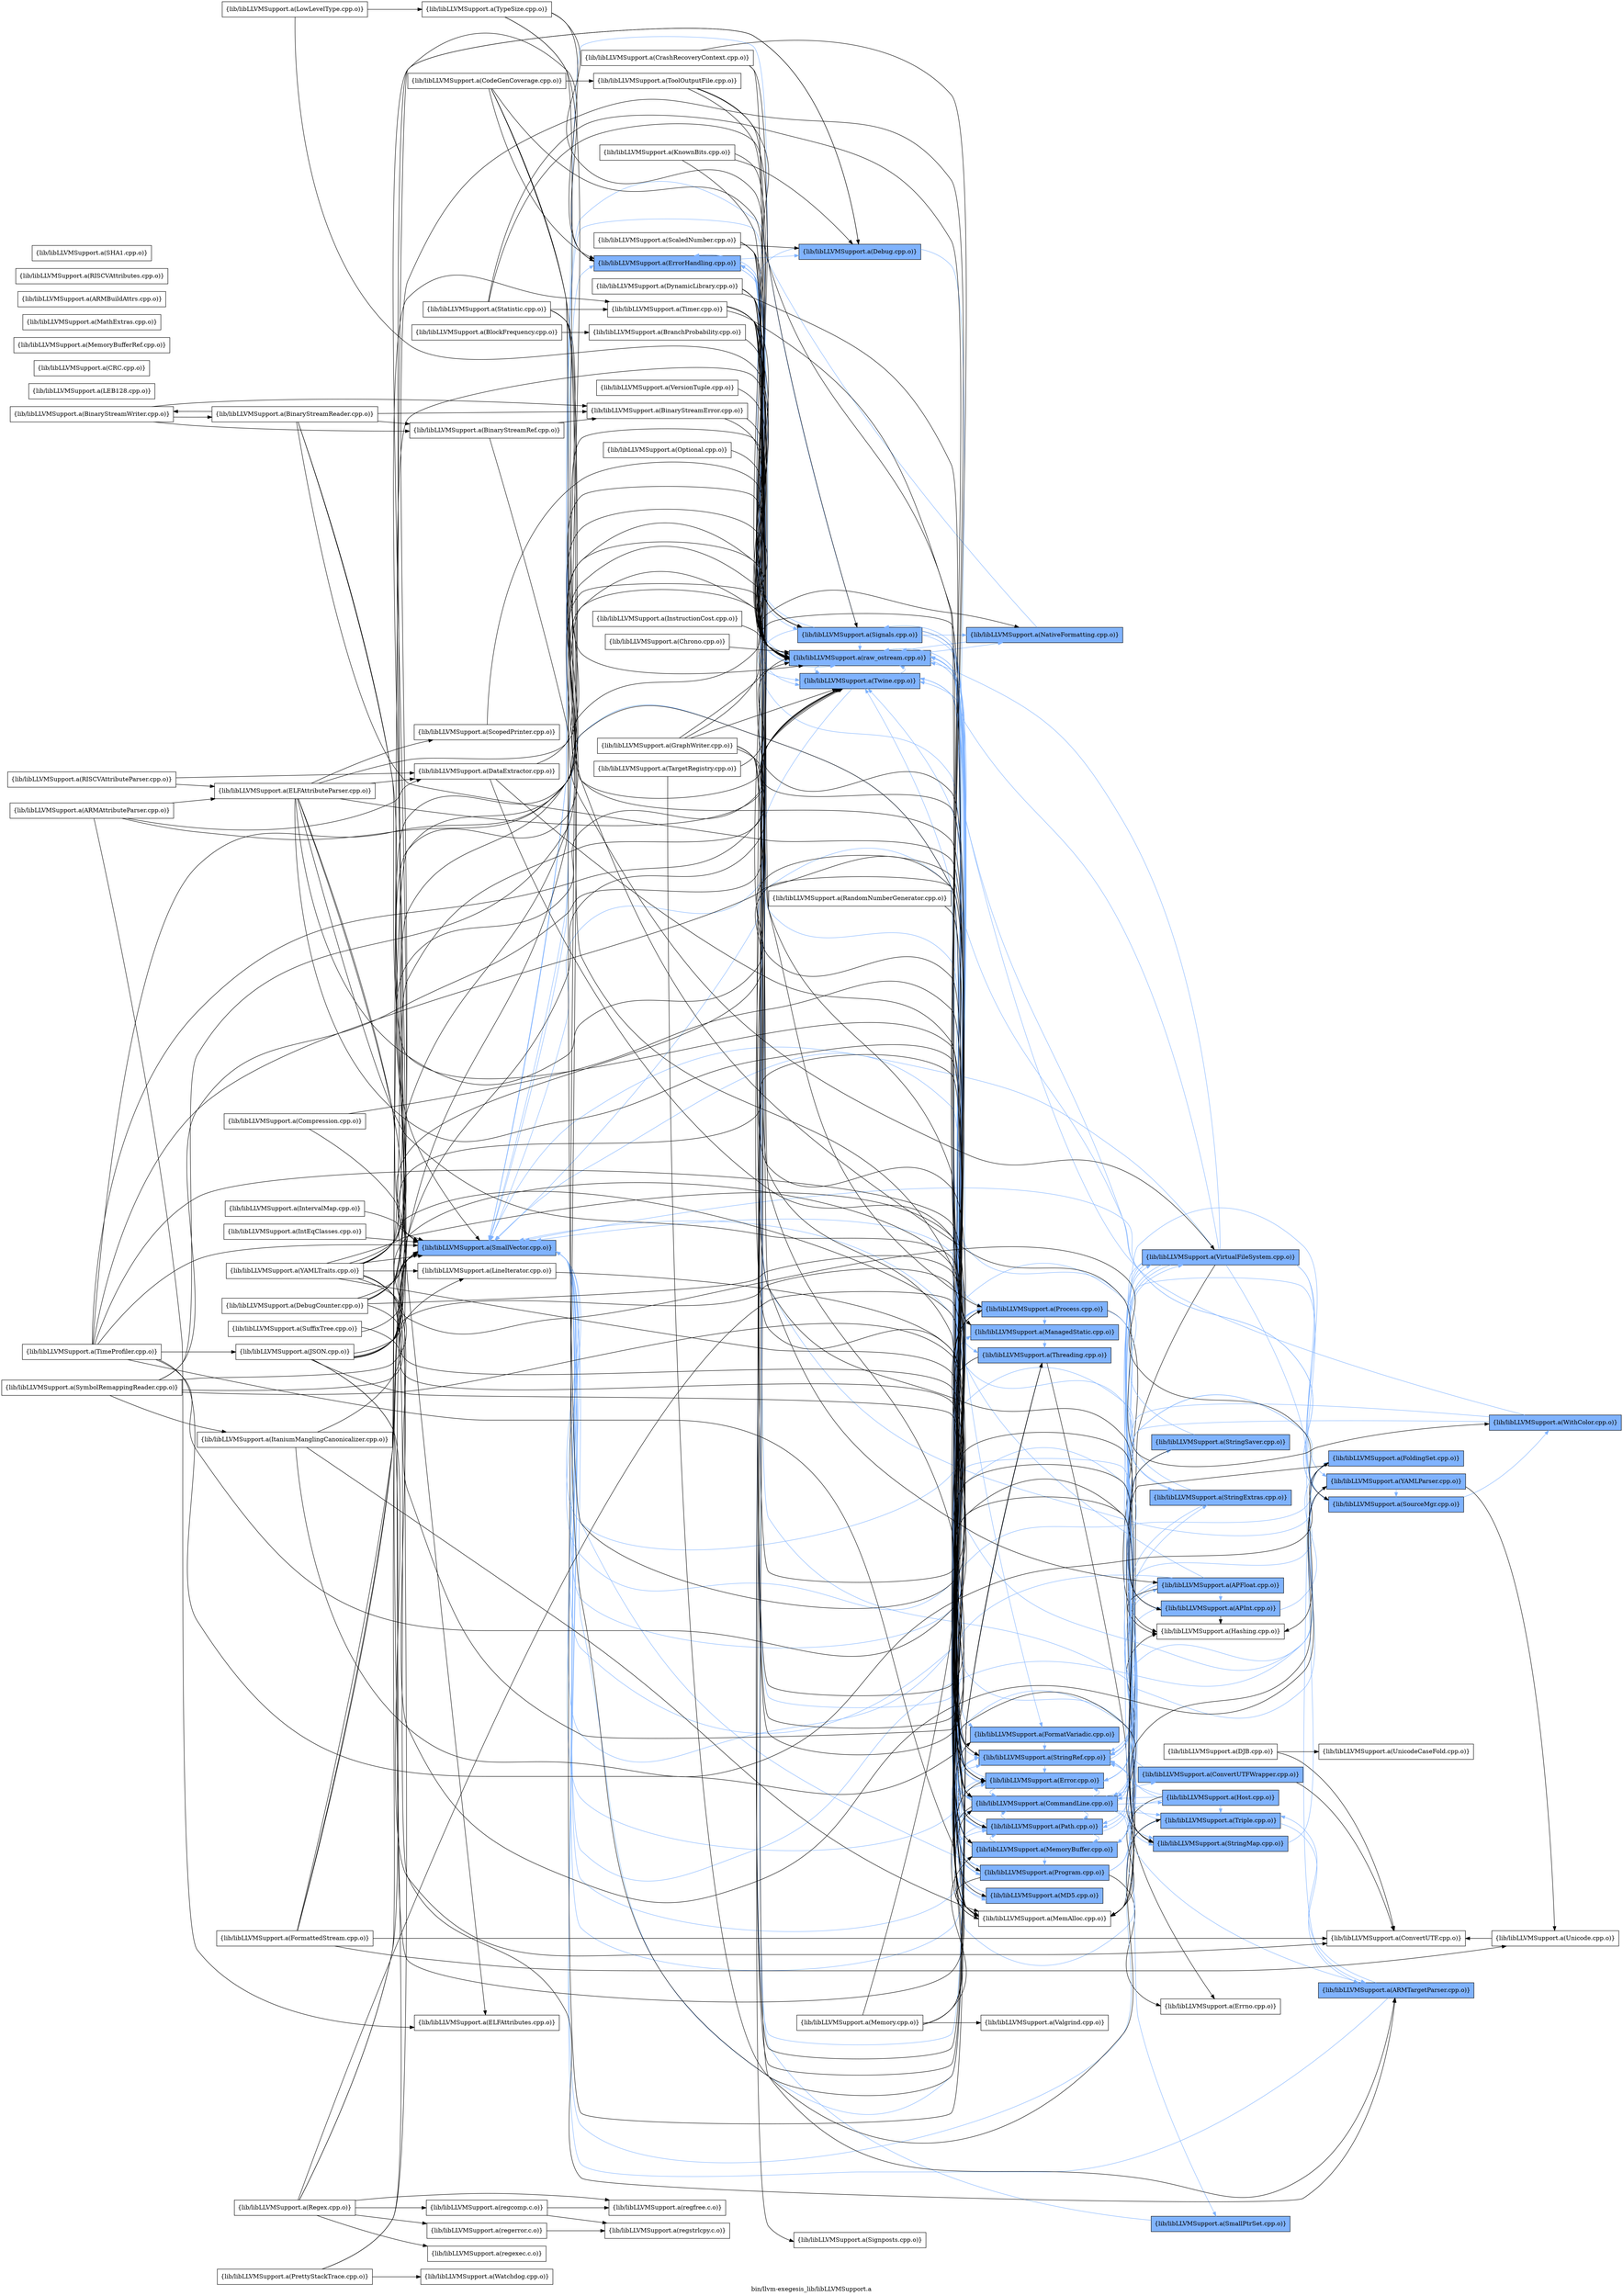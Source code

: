 digraph "bin/llvm-exegesis_lib/libLLVMSupport.a" {
	label="bin/llvm-exegesis_lib/libLLVMSupport.a";
	rankdir=LR;
	{ rank=same; Node0x55b4449cb778;  }
	{ rank=same; Node0x55b4449ea8f8;  }
	{ rank=same; Node0x55b4449ece78; Node0x55b4449ddb08; Node0x55b4449e50d8; Node0x55b4449e3ff8;  }
	{ rank=same; Node0x55b4449ed648; Node0x55b4449cc448; Node0x55b4449eb578; Node0x55b4449e53a8; Node0x55b4449e3648; Node0x55b4449e1e88; Node0x55b4449e21f8; Node0x55b4449e1ca8; Node0x55b4449cd078; Node0x55b4449eda08; Node0x55b4449e9cc8; Node0x55b4449ecf18; Node0x55b4449e4778;  }
	{ rank=same; Node0x55b4449e5768; Node0x55b4449ebe88; Node0x55b4449e29c8; Node0x55b4449ed328; Node0x55b4449e3c88; Node0x55b4449dfb88; Node0x55b4449ee1d8; Node0x55b4449cbef8; Node0x55b4449cc948; Node0x55b4449ec018; Node0x55b4449e9c28; Node0x55b4449e3aa8;  }
	{ rank=same; Node0x55b4449cd7f8; Node0x55b4449ec798; Node0x55b4449e6618; Node0x55b4449ec6a8; Node0x55b4449eb708;  }
	{ rank=same; Node0x55b4449cb778;  }
	{ rank=same; Node0x55b4449ea8f8;  }
	{ rank=same; Node0x55b4449ece78; Node0x55b4449ddb08; Node0x55b4449e50d8; Node0x55b4449e3ff8;  }
	{ rank=same; Node0x55b4449ed648; Node0x55b4449cc448; Node0x55b4449eb578; Node0x55b4449e53a8; Node0x55b4449e3648; Node0x55b4449e1e88; Node0x55b4449e21f8; Node0x55b4449e1ca8; Node0x55b4449cd078; Node0x55b4449eda08; Node0x55b4449e9cc8; Node0x55b4449ecf18; Node0x55b4449e4778;  }
	{ rank=same; Node0x55b4449e5768; Node0x55b4449ebe88; Node0x55b4449e29c8; Node0x55b4449ed328; Node0x55b4449e3c88; Node0x55b4449dfb88; Node0x55b4449ee1d8; Node0x55b4449cbef8; Node0x55b4449cc948; Node0x55b4449ec018; Node0x55b4449e9c28; Node0x55b4449e3aa8;  }
	{ rank=same; Node0x55b4449cd7f8; Node0x55b4449ec798; Node0x55b4449e6618; Node0x55b4449ec6a8; Node0x55b4449eb708;  }

	Node0x55b4449cb778 [shape=record,shape=box,group=1,style=filled,fillcolor="0.600000 0.5 1",label="{lib/libLLVMSupport.a(SmallVector.cpp.o)}"];
	Node0x55b4449cb778 -> Node0x55b4449ea8f8[color="0.600000 0.5 1"];
	Node0x55b4449e9cc8 [shape=record,shape=box,group=1,style=filled,fillcolor="0.600000 0.5 1",label="{lib/libLLVMSupport.a(CommandLine.cpp.o)}"];
	Node0x55b4449e9cc8 -> Node0x55b4449cbef8[color="0.600000 0.5 1"];
	Node0x55b4449e9cc8 -> Node0x55b4449cb778[color="0.600000 0.5 1"];
	Node0x55b4449e9cc8 -> Node0x55b4449cc948[color="0.600000 0.5 1"];
	Node0x55b4449e9cc8 -> Node0x55b4449ed328[color="0.600000 0.5 1"];
	Node0x55b4449e9cc8 -> Node0x55b4449eda08[color="0.600000 0.5 1"];
	Node0x55b4449e9cc8 -> Node0x55b4449ec018[color="0.600000 0.5 1"];
	Node0x55b4449e9cc8 -> Node0x55b4449e9c28[color="0.600000 0.5 1"];
	Node0x55b4449e9cc8 -> Node0x55b4449eb578[color="0.600000 0.5 1"];
	Node0x55b4449e9cc8 -> Node0x55b4449ea8f8[color="0.600000 0.5 1"];
	Node0x55b4449e9cc8 -> Node0x55b4449ed648[color="0.600000 0.5 1"];
	Node0x55b4449e9cc8 -> Node0x55b4449ecf18;
	Node0x55b4449e9cc8 -> Node0x55b4449ddb08[color="0.600000 0.5 1"];
	Node0x55b4449e9cc8 -> Node0x55b4449e5768[color="0.600000 0.5 1"];
	Node0x55b4449e9cc8 -> Node0x55b4449e50d8[color="0.600000 0.5 1"];
	Node0x55b4449e9cc8 -> Node0x55b4449e3aa8[color="0.600000 0.5 1"];
	Node0x55b4449e9cc8 -> Node0x55b4449e1e88[color="0.600000 0.5 1"];
	Node0x55b4449e9cc8 -> Node0x55b4449e21f8[color="0.600000 0.5 1"];
	Node0x55b4449eb578 [shape=record,shape=box,group=1,style=filled,fillcolor="0.600000 0.5 1",label="{lib/libLLVMSupport.a(Error.cpp.o)}"];
	Node0x55b4449eb578 -> Node0x55b4449cb778[color="0.600000 0.5 1"];
	Node0x55b4449eb578 -> Node0x55b4449e9cc8[color="0.600000 0.5 1"];
	Node0x55b4449eb578 -> Node0x55b4449ea8f8[color="0.600000 0.5 1"];
	Node0x55b4449eb578 -> Node0x55b4449ed648[color="0.600000 0.5 1"];
	Node0x55b4449eb578 -> Node0x55b4449ddb08[color="0.600000 0.5 1"];
	Node0x55b4449eb578 -> Node0x55b4449e50d8[color="0.600000 0.5 1"];
	Node0x55b4449ecf18 [shape=record,shape=box,group=0,label="{lib/libLLVMSupport.a(MemAlloc.cpp.o)}"];
	Node0x55b4449ddb08 [shape=record,shape=box,group=1,style=filled,fillcolor="0.600000 0.5 1",label="{lib/libLLVMSupport.a(Twine.cpp.o)}"];
	Node0x55b4449ddb08 -> Node0x55b4449cb778[color="0.600000 0.5 1"];
	Node0x55b4449ddb08 -> Node0x55b4449e50d8[color="0.600000 0.5 1"];
	Node0x55b4449e50d8 [shape=record,shape=box,group=1,style=filled,fillcolor="0.600000 0.5 1",label="{lib/libLLVMSupport.a(raw_ostream.cpp.o)}"];
	Node0x55b4449e50d8 -> Node0x55b4449cc448[color="0.600000 0.5 1"];
	Node0x55b4449e50d8 -> Node0x55b4449cb778[color="0.600000 0.5 1"];
	Node0x55b4449e50d8 -> Node0x55b4449eb578[color="0.600000 0.5 1"];
	Node0x55b4449e50d8 -> Node0x55b4449ea8f8[color="0.600000 0.5 1"];
	Node0x55b4449e50d8 -> Node0x55b4449ddb08[color="0.600000 0.5 1"];
	Node0x55b4449e50d8 -> Node0x55b4449e53a8[color="0.600000 0.5 1"];
	Node0x55b4449e50d8 -> Node0x55b4449e3648[color="0.600000 0.5 1"];
	Node0x55b4449e50d8 -> Node0x55b4449e1e88[color="0.600000 0.5 1"];
	Node0x55b4449e50d8 -> Node0x55b4449e21f8[color="0.600000 0.5 1"];
	Node0x55b4449e50d8 -> Node0x55b4449e1ca8[color="0.600000 0.5 1"];
	Node0x55b4449e3878 [shape=record,shape=box,group=0,label="{lib/libLLVMSupport.a(TargetRegistry.cpp.o)}"];
	Node0x55b4449e3878 -> Node0x55b4449ec018;
	Node0x55b4449e3878 -> Node0x55b4449e50d8;
	Node0x55b4449cc448 [shape=record,shape=box,group=1,style=filled,fillcolor="0.600000 0.5 1",label="{lib/libLLVMSupport.a(MD5.cpp.o)}"];
	Node0x55b4449cc448 -> Node0x55b4449cb778[color="0.600000 0.5 1"];
	Node0x55b4449cc448 -> Node0x55b4449e50d8[color="0.600000 0.5 1"];
	Node0x55b4449cd7f8 [shape=record,shape=box,group=1,style=filled,fillcolor="0.600000 0.5 1",label="{lib/libLLVMSupport.a(SourceMgr.cpp.o)}"];
	Node0x55b4449cd7f8 -> Node0x55b4449cb778[color="0.600000 0.5 1"];
	Node0x55b4449cd7f8 -> Node0x55b4449cd078[color="0.600000 0.5 1"];
	Node0x55b4449cd7f8 -> Node0x55b4449eda08[color="0.600000 0.5 1"];
	Node0x55b4449cd7f8 -> Node0x55b4449e9cc8[color="0.600000 0.5 1"];
	Node0x55b4449cd7f8 -> Node0x55b4449ddb08[color="0.600000 0.5 1"];
	Node0x55b4449cd7f8 -> Node0x55b4449e6348[color="0.600000 0.5 1"];
	Node0x55b4449cd7f8 -> Node0x55b4449e50d8[color="0.600000 0.5 1"];
	Node0x55b4449cd7f8 -> Node0x55b4449e1e88[color="0.600000 0.5 1"];
	Node0x55b4449cc948 [shape=record,shape=box,group=1,style=filled,fillcolor="0.600000 0.5 1",label="{lib/libLLVMSupport.a(StringMap.cpp.o)}"];
	Node0x55b4449cc948 -> Node0x55b4449ea8f8[color="0.600000 0.5 1"];
	Node0x55b4449cc948 -> Node0x55b4449ec6a8[color="0.600000 0.5 1"];
	Node0x55b4449eda08 [shape=record,shape=box,group=1,style=filled,fillcolor="0.600000 0.5 1",label="{lib/libLLVMSupport.a(StringRef.cpp.o)}"];
	Node0x55b4449eda08 -> Node0x55b4449dfb88[color="0.600000 0.5 1"];
	Node0x55b4449eda08 -> Node0x55b4449cb778[color="0.600000 0.5 1"];
	Node0x55b4449eda08 -> Node0x55b4449ee1d8[color="0.600000 0.5 1"];
	Node0x55b4449eda08 -> Node0x55b4449e9cc8[color="0.600000 0.5 1"];
	Node0x55b4449eda08 -> Node0x55b4449eb578[color="0.600000 0.5 1"];
	Node0x55b4449eda08 -> Node0x55b4449ebe88;
	Node0x55b4449ea8f8 [shape=record,shape=box,group=1,style=filled,fillcolor="0.600000 0.5 1",label="{lib/libLLVMSupport.a(ErrorHandling.cpp.o)}"];
	Node0x55b4449ea8f8 -> Node0x55b4449ece78[color="0.600000 0.5 1"];
	Node0x55b4449ea8f8 -> Node0x55b4449ddb08[color="0.600000 0.5 1"];
	Node0x55b4449ea8f8 -> Node0x55b4449e50d8[color="0.600000 0.5 1"];
	Node0x55b4449ea8f8 -> Node0x55b4449e3ff8[color="0.600000 0.5 1"];
	Node0x55b4449e1e88 [shape=record,shape=box,group=1,style=filled,fillcolor="0.600000 0.5 1",label="{lib/libLLVMSupport.a(Path.cpp.o)}"];
	Node0x55b4449e1e88 -> Node0x55b4449cc448[color="0.600000 0.5 1"];
	Node0x55b4449e1e88 -> Node0x55b4449cb778[color="0.600000 0.5 1"];
	Node0x55b4449e1e88 -> Node0x55b4449cd078[color="0.600000 0.5 1"];
	Node0x55b4449e1e88 -> Node0x55b4449eda08[color="0.600000 0.5 1"];
	Node0x55b4449e1e88 -> Node0x55b4449e9cc8[color="0.600000 0.5 1"];
	Node0x55b4449e1e88 -> Node0x55b4449eb578[color="0.600000 0.5 1"];
	Node0x55b4449e1e88 -> Node0x55b4449ddb08[color="0.600000 0.5 1"];
	Node0x55b4449e1e88 -> Node0x55b4449e5768[color="0.600000 0.5 1"];
	Node0x55b4449e1e88 -> Node0x55b4449e21f8[color="0.600000 0.5 1"];
	Node0x55b4449e1e88 -> Node0x55b4449e3ff8[color="0.600000 0.5 1"];
	Node0x55b4449e3ff8 [shape=record,shape=box,group=1,style=filled,fillcolor="0.600000 0.5 1",label="{lib/libLLVMSupport.a(Signals.cpp.o)}"];
	Node0x55b4449e3ff8 -> Node0x55b4449cb778[color="0.600000 0.5 1"];
	Node0x55b4449e3ff8 -> Node0x55b4449cd078[color="0.600000 0.5 1"];
	Node0x55b4449e3ff8 -> Node0x55b4449eda08[color="0.600000 0.5 1"];
	Node0x55b4449e3ff8 -> Node0x55b4449e9cc8[color="0.600000 0.5 1"];
	Node0x55b4449e3ff8 -> Node0x55b4449ea8f8[color="0.600000 0.5 1"];
	Node0x55b4449e3ff8 -> Node0x55b4449ed648[color="0.600000 0.5 1"];
	Node0x55b4449e3ff8 -> Node0x55b4449ecf18;
	Node0x55b4449e3ff8 -> Node0x55b4449ddb08[color="0.600000 0.5 1"];
	Node0x55b4449e3ff8 -> Node0x55b4449e50d8[color="0.600000 0.5 1"];
	Node0x55b4449e3ff8 -> Node0x55b4449e53a8[color="0.600000 0.5 1"];
	Node0x55b4449e3ff8 -> Node0x55b4449e3648[color="0.600000 0.5 1"];
	Node0x55b4449e3ff8 -> Node0x55b4449e1e88[color="0.600000 0.5 1"];
	Node0x55b4449e3ff8 -> Node0x55b4449e1ca8[color="0.600000 0.5 1"];
	Node0x55b4449e3ff8 -> Node0x55b4449e4778[color="0.600000 0.5 1"];
	Node0x55b4449ebe88 [shape=record,shape=box,group=0,label="{lib/libLLVMSupport.a(Hashing.cpp.o)}"];
	Node0x55b4449edfa8 [shape=record,shape=box,group=0,label="{lib/libLLVMSupport.a(LEB128.cpp.o)}"];
	Node0x55b4449cbef8 [shape=record,shape=box,group=1,style=filled,fillcolor="0.600000 0.5 1",label="{lib/libLLVMSupport.a(SmallPtrSet.cpp.o)}"];
	Node0x55b4449cbef8 -> Node0x55b4449ea8f8[color="0.600000 0.5 1"];
	Node0x55b4449ec018 [shape=record,shape=box,group=1,style=filled,fillcolor="0.600000 0.5 1",label="{lib/libLLVMSupport.a(Triple.cpp.o)}"];
	Node0x55b4449ec018 -> Node0x55b4449cb778[color="0.600000 0.5 1"];
	Node0x55b4449ec018 -> Node0x55b4449eda08[color="0.600000 0.5 1"];
	Node0x55b4449ec018 -> Node0x55b4449ec798[color="0.600000 0.5 1"];
	Node0x55b4449ec018 -> Node0x55b4449ddb08[color="0.600000 0.5 1"];
	Node0x55b4449dfb88 [shape=record,shape=box,group=1,style=filled,fillcolor="0.600000 0.5 1",label="{lib/libLLVMSupport.a(APInt.cpp.o)}"];
	Node0x55b4449dfb88 -> Node0x55b4449cb778[color="0.600000 0.5 1"];
	Node0x55b4449dfb88 -> Node0x55b4449ec6a8[color="0.600000 0.5 1"];
	Node0x55b4449dfb88 -> Node0x55b4449ebe88;
	Node0x55b4449dfb88 -> Node0x55b4449e50d8[color="0.600000 0.5 1"];
	Node0x55b4449ec6a8 [shape=record,shape=box,group=1,style=filled,fillcolor="0.600000 0.5 1",label="{lib/libLLVMSupport.a(FoldingSet.cpp.o)}"];
	Node0x55b4449ec6a8 -> Node0x55b4449cb778[color="0.600000 0.5 1"];
	Node0x55b4449ec6a8 -> Node0x55b4449ea8f8[color="0.600000 0.5 1"];
	Node0x55b4449ec6a8 -> Node0x55b4449ebe88;
	Node0x55b4449ec6a8 -> Node0x55b4449ecf18;
	Node0x55b4449ed328 [shape=record,shape=box,group=1,style=filled,fillcolor="0.600000 0.5 1",label="{lib/libLLVMSupport.a(StringSaver.cpp.o)}"];
	Node0x55b4449ed328 -> Node0x55b4449cb778[color="0.600000 0.5 1"];
	Node0x55b4449ed328 -> Node0x55b4449eda08[color="0.600000 0.5 1"];
	Node0x55b4449ed328 -> Node0x55b4449ecf18;
	Node0x55b4449e9c28 [shape=record,shape=box,group=1,style=filled,fillcolor="0.600000 0.5 1",label="{lib/libLLVMSupport.a(ConvertUTFWrapper.cpp.o)}"];
	Node0x55b4449e9c28 -> Node0x55b4449cb778[color="0.600000 0.5 1"];
	Node0x55b4449e9c28 -> Node0x55b4449eb708;
	Node0x55b4449ed648 [shape=record,shape=box,group=1,style=filled,fillcolor="0.600000 0.5 1",label="{lib/libLLVMSupport.a(ManagedStatic.cpp.o)}"];
	Node0x55b4449ed648 -> Node0x55b4449e4778[color="0.600000 0.5 1"];
	Node0x55b4449e5768 [shape=record,shape=box,group=1,style=filled,fillcolor="0.600000 0.5 1",label="{lib/libLLVMSupport.a(VirtualFileSystem.cpp.o)}"];
	Node0x55b4449e5768 -> Node0x55b4449cb778[color="0.600000 0.5 1"];
	Node0x55b4449e5768 -> Node0x55b4449cd7f8[color="0.600000 0.5 1"];
	Node0x55b4449e5768 -> Node0x55b4449cd078[color="0.600000 0.5 1"];
	Node0x55b4449e5768 -> Node0x55b4449cc948[color="0.600000 0.5 1"];
	Node0x55b4449e5768 -> Node0x55b4449eda08[color="0.600000 0.5 1"];
	Node0x55b4449e5768 -> Node0x55b4449ec798[color="0.600000 0.5 1"];
	Node0x55b4449e5768 -> Node0x55b4449e9cc8[color="0.600000 0.5 1"];
	Node0x55b4449e5768 -> Node0x55b4449eb578[color="0.600000 0.5 1"];
	Node0x55b4449e5768 -> Node0x55b4449ecf18;
	Node0x55b4449e5768 -> Node0x55b4449ddb08[color="0.600000 0.5 1"];
	Node0x55b4449e5768 -> Node0x55b4449e6618[color="0.600000 0.5 1"];
	Node0x55b4449e5768 -> Node0x55b4449e50d8[color="0.600000 0.5 1"];
	Node0x55b4449e5768 -> Node0x55b4449e1e88[color="0.600000 0.5 1"];
	Node0x55b4449e3aa8 [shape=record,shape=box,group=1,style=filled,fillcolor="0.600000 0.5 1",label="{lib/libLLVMSupport.a(Host.cpp.o)}"];
	Node0x55b4449e3aa8 -> Node0x55b4449cc948[color="0.600000 0.5 1"];
	Node0x55b4449e3aa8 -> Node0x55b4449eda08[color="0.600000 0.5 1"];
	Node0x55b4449e3aa8 -> Node0x55b4449ec018[color="0.600000 0.5 1"];
	Node0x55b4449e3aa8 -> Node0x55b4449e9cc8[color="0.600000 0.5 1"];
	Node0x55b4449e3aa8 -> Node0x55b4449ecf18;
	Node0x55b4449e3aa8 -> Node0x55b4449e50d8[color="0.600000 0.5 1"];
	Node0x55b4449e21f8 [shape=record,shape=box,group=1,style=filled,fillcolor="0.600000 0.5 1",label="{lib/libLLVMSupport.a(Process.cpp.o)}"];
	Node0x55b4449e21f8 -> Node0x55b4449cb778[color="0.600000 0.5 1"];
	Node0x55b4449e21f8 -> Node0x55b4449eb578[color="0.600000 0.5 1"];
	Node0x55b4449e21f8 -> Node0x55b4449ebe88;
	Node0x55b4449e21f8 -> Node0x55b4449ed648[color="0.600000 0.5 1"];
	Node0x55b4449e21f8 -> Node0x55b4449e1e88[color="0.600000 0.5 1"];
	Node0x55b4449e21f8 -> Node0x55b4449e29c8[color="0.600000 0.5 1"];
	Node0x55b4449eb708 [shape=record,shape=box,group=0,label="{lib/libLLVMSupport.a(ConvertUTF.cpp.o)}"];
	Node0x55b4449ece78 [shape=record,shape=box,group=1,style=filled,fillcolor="0.600000 0.5 1",label="{lib/libLLVMSupport.a(Debug.cpp.o)}"];
	Node0x55b4449ece78 -> Node0x55b4449ed648[color="0.600000 0.5 1"];
	Node0x55b4449ece78 -> Node0x55b4449e50d8[color="0.600000 0.5 1"];
	Node0x55b4449e4778 [shape=record,shape=box,group=1,style=filled,fillcolor="0.600000 0.5 1",label="{lib/libLLVMSupport.a(Threading.cpp.o)}"];
	Node0x55b4449e4778 -> Node0x55b4449cb778[color="0.600000 0.5 1"];
	Node0x55b4449e4778 -> Node0x55b4449eda08[color="0.600000 0.5 1"];
	Node0x55b4449e4778 -> Node0x55b4449ea8f8[color="0.600000 0.5 1"];
	Node0x55b4449e4778 -> Node0x55b4449ecf18;
	Node0x55b4449e4778 -> Node0x55b4449ddb08[color="0.600000 0.5 1"];
	Node0x55b4449e4778 -> Node0x55b4449e3c88;
	Node0x55b4449cd078 [shape=record,shape=box,group=1,style=filled,fillcolor="0.600000 0.5 1",label="{lib/libLLVMSupport.a(MemoryBuffer.cpp.o)}"];
	Node0x55b4449cd078 -> Node0x55b4449cb778[color="0.600000 0.5 1"];
	Node0x55b4449cd078 -> Node0x55b4449e9cc8[color="0.600000 0.5 1"];
	Node0x55b4449cd078 -> Node0x55b4449eb578[color="0.600000 0.5 1"];
	Node0x55b4449cd078 -> Node0x55b4449ddb08[color="0.600000 0.5 1"];
	Node0x55b4449cd078 -> Node0x55b4449e1e88[color="0.600000 0.5 1"];
	Node0x55b4449cd078 -> Node0x55b4449e21f8[color="0.600000 0.5 1"];
	Node0x55b4449cd078 -> Node0x55b4449e1ca8[color="0.600000 0.5 1"];
	Node0x55b4449e6348 [shape=record,shape=box,group=1,style=filled,fillcolor="0.600000 0.5 1",label="{lib/libLLVMSupport.a(WithColor.cpp.o)}"];
	Node0x55b4449e6348 -> Node0x55b4449e9cc8[color="0.600000 0.5 1"];
	Node0x55b4449e6348 -> Node0x55b4449eb578[color="0.600000 0.5 1"];
	Node0x55b4449e6348 -> Node0x55b4449e50d8[color="0.600000 0.5 1"];
	Node0x55b4449e1ca8 [shape=record,shape=box,group=1,style=filled,fillcolor="0.600000 0.5 1",label="{lib/libLLVMSupport.a(Program.cpp.o)}"];
	Node0x55b4449e1ca8 -> Node0x55b4449cb778[color="0.600000 0.5 1"];
	Node0x55b4449e1ca8 -> Node0x55b4449ed328[color="0.600000 0.5 1"];
	Node0x55b4449e1ca8 -> Node0x55b4449eda08[color="0.600000 0.5 1"];
	Node0x55b4449e1ca8 -> Node0x55b4449ecf18;
	Node0x55b4449e1ca8 -> Node0x55b4449e50d8[color="0.600000 0.5 1"];
	Node0x55b4449e1ca8 -> Node0x55b4449e1e88[color="0.600000 0.5 1"];
	Node0x55b4449e1ca8 -> Node0x55b4449e29c8[color="0.600000 0.5 1"];
	Node0x55b4449e1ca8 -> Node0x55b4449e3c88;
	Node0x55b4449ee1d8 [shape=record,shape=box,group=1,style=filled,fillcolor="0.600000 0.5 1",label="{lib/libLLVMSupport.a(APFloat.cpp.o)}"];
	Node0x55b4449ee1d8 -> Node0x55b4449dfb88[color="0.600000 0.5 1"];
	Node0x55b4449ee1d8 -> Node0x55b4449cb778[color="0.600000 0.5 1"];
	Node0x55b4449ee1d8 -> Node0x55b4449cd078[color="0.600000 0.5 1"];
	Node0x55b4449ee1d8 -> Node0x55b4449eda08[color="0.600000 0.5 1"];
	Node0x55b4449ee1d8 -> Node0x55b4449e9cc8[color="0.600000 0.5 1"];
	Node0x55b4449ee1d8 -> Node0x55b4449eb578[color="0.600000 0.5 1"];
	Node0x55b4449ee1d8 -> Node0x55b4449ebe88;
	Node0x55b4449ee1d8 -> Node0x55b4449e50d8[color="0.600000 0.5 1"];
	Node0x55b4449ec798 [shape=record,shape=box,group=1,style=filled,fillcolor="0.600000 0.5 1",label="{lib/libLLVMSupport.a(ARMTargetParser.cpp.o)}"];
	Node0x55b4449ec798 -> Node0x55b4449cb778[color="0.600000 0.5 1"];
	Node0x55b4449ec798 -> Node0x55b4449eda08[color="0.600000 0.5 1"];
	Node0x55b4449ec798 -> Node0x55b4449ec018[color="0.600000 0.5 1"];
	Node0x55b4449e6618 [shape=record,shape=box,group=1,style=filled,fillcolor="0.600000 0.5 1",label="{lib/libLLVMSupport.a(YAMLParser.cpp.o)}"];
	Node0x55b4449e6618 -> Node0x55b4449cb778[color="0.600000 0.5 1"];
	Node0x55b4449e6618 -> Node0x55b4449cd7f8[color="0.600000 0.5 1"];
	Node0x55b4449e6618 -> Node0x55b4449cd078[color="0.600000 0.5 1"];
	Node0x55b4449e6618 -> Node0x55b4449eda08[color="0.600000 0.5 1"];
	Node0x55b4449e6618 -> Node0x55b4449ea8f8[color="0.600000 0.5 1"];
	Node0x55b4449e6618 -> Node0x55b4449ecf18;
	Node0x55b4449e6618 -> Node0x55b4449e4458;
	Node0x55b4449e6618 -> Node0x55b4449e50d8[color="0.600000 0.5 1"];
	Node0x55b4449e4458 [shape=record,shape=box,group=0,label="{lib/libLLVMSupport.a(Unicode.cpp.o)}"];
	Node0x55b4449e4458 -> Node0x55b4449eb708;
	Node0x55b4449e53a8 [shape=record,shape=box,group=1,style=filled,fillcolor="0.600000 0.5 1",label="{lib/libLLVMSupport.a(NativeFormatting.cpp.o)}"];
	Node0x55b4449e53a8 -> Node0x55b4449cb778[color="0.600000 0.5 1"];
	Node0x55b4449e53a8 -> Node0x55b4449e50d8[color="0.600000 0.5 1"];
	Node0x55b4449e3648 [shape=record,shape=box,group=1,style=filled,fillcolor="0.600000 0.5 1",label="{lib/libLLVMSupport.a(FormatVariadic.cpp.o)}"];
	Node0x55b4449e3648 -> Node0x55b4449cb778[color="0.600000 0.5 1"];
	Node0x55b4449e3648 -> Node0x55b4449eda08[color="0.600000 0.5 1"];
	Node0x55b4449e29c8 [shape=record,shape=box,group=1,style=filled,fillcolor="0.600000 0.5 1",label="{lib/libLLVMSupport.a(StringExtras.cpp.o)}"];
	Node0x55b4449e29c8 -> Node0x55b4449cb778[color="0.600000 0.5 1"];
	Node0x55b4449e29c8 -> Node0x55b4449eda08[color="0.600000 0.5 1"];
	Node0x55b4449e29c8 -> Node0x55b4449e50d8[color="0.600000 0.5 1"];
	Node0x55b4449e2798 [shape=record,shape=box,group=0,label="{lib/libLLVMSupport.a(CrashRecoveryContext.cpp.o)}"];
	Node0x55b4449e2798 -> Node0x55b4449ed648;
	Node0x55b4449e2798 -> Node0x55b4449e21f8;
	Node0x55b4449e2798 -> Node0x55b4449e3ff8;
	Node0x55b4449e3c88 [shape=record,shape=box,group=0,label="{lib/libLLVMSupport.a(Errno.cpp.o)}"];
	Node0x55b4449ee818 [shape=record,shape=box,group=0,label="{lib/libLLVMSupport.a(TypeSize.cpp.o)}"];
	Node0x55b4449ee818 -> Node0x55b4449e9cc8;
	Node0x55b4449ee818 -> Node0x55b4449ea8f8;
	Node0x55b4449ee818 -> Node0x55b4449e6348;
	Node0x55b4449ee818 -> Node0x55b4449e50d8;
	Node0x55b4449da7c8 [shape=record,shape=box,group=0,label="{lib/libLLVMSupport.a(KnownBits.cpp.o)}"];
	Node0x55b4449da7c8 -> Node0x55b4449dfb88;
	Node0x55b4449da7c8 -> Node0x55b4449ece78;
	Node0x55b4449da7c8 -> Node0x55b4449e50d8;
	Node0x55b4449dcb68 [shape=record,shape=box,group=0,label="{lib/libLLVMSupport.a(BranchProbability.cpp.o)}"];
	Node0x55b4449dcb68 -> Node0x55b4449e50d8;
	Node0x55b4449c9d38 [shape=record,shape=box,group=0,label="{lib/libLLVMSupport.a(LowLevelType.cpp.o)}"];
	Node0x55b4449c9d38 -> Node0x55b4449e50d8;
	Node0x55b4449c9d38 -> Node0x55b4449ee818;
	Node0x55b4449cb868 [shape=record,shape=box,group=0,label="{lib/libLLVMSupport.a(CodeGenCoverage.cpp.o)}"];
	Node0x55b4449cb868 -> Node0x55b4449ea8f8;
	Node0x55b4449cb868 -> Node0x55b4449ddb08;
	Node0x55b4449cb868 -> Node0x55b4449e50d8;
	Node0x55b4449cb868 -> Node0x55b4449e21f8;
	Node0x55b4449cb868 -> Node0x55b4449e4778;
	Node0x55b4449cb868 -> Node0x55b4449f09d8;
	Node0x55b4449f09d8 [shape=record,shape=box,group=0,label="{lib/libLLVMSupport.a(ToolOutputFile.cpp.o)}"];
	Node0x55b4449f09d8 -> Node0x55b4449e50d8;
	Node0x55b4449f09d8 -> Node0x55b4449e1e88;
	Node0x55b4449f09d8 -> Node0x55b4449e3ff8;
	Node0x55b4449e15c8 [shape=record,shape=box,group=0,label="{lib/libLLVMSupport.a(GraphWriter.cpp.o)}"];
	Node0x55b4449e15c8 -> Node0x55b4449eda08;
	Node0x55b4449e15c8 -> Node0x55b4449ec798;
	Node0x55b4449e15c8 -> Node0x55b4449e9cc8;
	Node0x55b4449e15c8 -> Node0x55b4449ddb08;
	Node0x55b4449e15c8 -> Node0x55b4449e50d8;
	Node0x55b4449e15c8 -> Node0x55b4449e1e88;
	Node0x55b4449e15c8 -> Node0x55b4449e1ca8;
	Node0x55b4449e1398 [shape=record,shape=box,group=0,label="{lib/libLLVMSupport.a(DynamicLibrary.cpp.o)}"];
	Node0x55b4449e1398 -> Node0x55b4449cc948;
	Node0x55b4449e1398 -> Node0x55b4449ed648;
	Node0x55b4449e1398 -> Node0x55b4449ecf18;
	Node0x55b4449e1398 -> Node0x55b4449e3ff8;
	Node0x55b4449e1398 -> Node0x55b4449e4778;
	Node0x55b4449dd388 [shape=record,shape=box,group=0,label="{lib/libLLVMSupport.a(Compression.cpp.o)}"];
	Node0x55b4449dd388 -> Node0x55b4449cb778;
	Node0x55b4449dd388 -> Node0x55b4449eb578;
	Node0x55b4449efbc8 [shape=record,shape=box,group=0,label="{lib/libLLVMSupport.a(CRC.cpp.o)}"];
	Node0x55b4449cfeb8 [shape=record,shape=box,group=0,label="{lib/libLLVMSupport.a(YAMLTraits.cpp.o)}"];
	Node0x55b4449cfeb8 -> Node0x55b4449cc448;
	Node0x55b4449cfeb8 -> Node0x55b4449cb778;
	Node0x55b4449cfeb8 -> Node0x55b4449cd7f8;
	Node0x55b4449cfeb8 -> Node0x55b4449cd078;
	Node0x55b4449cfeb8 -> Node0x55b4449cc948;
	Node0x55b4449cfeb8 -> Node0x55b4449eda08;
	Node0x55b4449cfeb8 -> Node0x55b4449ec798;
	Node0x55b4449cfeb8 -> Node0x55b4449ea8f8;
	Node0x55b4449cfeb8 -> Node0x55b4449ecf18;
	Node0x55b4449cfeb8 -> Node0x55b4449ddb08;
	Node0x55b4449cfeb8 -> Node0x55b4449e6618;
	Node0x55b4449cfeb8 -> Node0x55b4449e50d8;
	Node0x55b4449cfeb8 -> Node0x55b4449cfc88;
	Node0x55b4449cc1c8 [shape=record,shape=box,group=0,label="{lib/libLLVMSupport.a(MemoryBufferRef.cpp.o)}"];
	Node0x55b4449cfc88 [shape=record,shape=box,group=0,label="{lib/libLLVMSupport.a(LineIterator.cpp.o)}"];
	Node0x55b4449cfc88 -> Node0x55b4449cd078;
	Node0x55b4449cb638 [shape=record,shape=box,group=0,label="{lib/libLLVMSupport.a(VersionTuple.cpp.o)}"];
	Node0x55b4449cb638 -> Node0x55b4449e50d8;
	Node0x55b4449dce88 [shape=record,shape=box,group=0,label="{lib/libLLVMSupport.a(Timer.cpp.o)}"];
	Node0x55b4449dce88 -> Node0x55b4449cc948;
	Node0x55b4449dce88 -> Node0x55b4449e9cc8;
	Node0x55b4449dce88 -> Node0x55b4449ed648;
	Node0x55b4449dce88 -> Node0x55b4449ecf18;
	Node0x55b4449dce88 -> Node0x55b4449e50d8;
	Node0x55b4449dce88 -> Node0x55b4449e21f8;
	Node0x55b4449dce88 -> Node0x55b4449e3ff8;
	Node0x55b4449dce88 -> Node0x55b4449e4778;
	Node0x55b4449dce88 -> Node0x55b4449ddb58;
	Node0x55b4449ddb58 [shape=record,shape=box,group=0,label="{lib/libLLVMSupport.a(Signposts.cpp.o)}"];
	Node0x55b4449cd488 [shape=record,shape=box,group=0,label="{lib/libLLVMSupport.a(DJB.cpp.o)}"];
	Node0x55b4449cd488 -> Node0x55b4449eb708;
	Node0x55b4449cd488 -> Node0x55b4449cc8a8;
	Node0x55b4449cc8a8 [shape=record,shape=box,group=0,label="{lib/libLLVMSupport.a(UnicodeCaseFold.cpp.o)}"];
	Node0x55b4449cdc08 [shape=record,shape=box,group=0,label="{lib/libLLVMSupport.a(BinaryStreamWriter.cpp.o)}"];
	Node0x55b4449cdc08 -> Node0x55b4449d2438;
	Node0x55b4449cdc08 -> Node0x55b4449d1bc8;
	Node0x55b4449cdc08 -> Node0x55b4449ce298;
	Node0x55b4449d2438 [shape=record,shape=box,group=0,label="{lib/libLLVMSupport.a(BinaryStreamRef.cpp.o)}"];
	Node0x55b4449d2438 -> Node0x55b4449e5768;
	Node0x55b4449d2438 -> Node0x55b4449d1bc8;
	Node0x55b4449d1bc8 [shape=record,shape=box,group=0,label="{lib/libLLVMSupport.a(BinaryStreamError.cpp.o)}"];
	Node0x55b4449d1bc8 -> Node0x55b4449eb578;
	Node0x55b4449d1bc8 -> Node0x55b4449e50d8;
	Node0x55b4449ce298 [shape=record,shape=box,group=0,label="{lib/libLLVMSupport.a(BinaryStreamReader.cpp.o)}"];
	Node0x55b4449ce298 -> Node0x55b4449cb778;
	Node0x55b4449ce298 -> Node0x55b4449e9cc8;
	Node0x55b4449ce298 -> Node0x55b4449eb578;
	Node0x55b4449ce298 -> Node0x55b4449cdc08;
	Node0x55b4449ce298 -> Node0x55b4449d2438;
	Node0x55b4449ce298 -> Node0x55b4449d1bc8;
	Node0x55b4449d5b38 [shape=record,shape=box,group=0,label="{lib/libLLVMSupport.a(DataExtractor.cpp.o)}"];
	Node0x55b4449d5b38 -> Node0x55b4449eda08;
	Node0x55b4449d5b38 -> Node0x55b4449eb578;
	Node0x55b4449d5b38 -> Node0x55b4449e50d8;
	Node0x55b4449ec1a8 [shape=record,shape=box,group=0,label="{lib/libLLVMSupport.a(Optional.cpp.o)}"];
	Node0x55b4449ec1a8 -> Node0x55b4449e50d8;
	Node0x55b4449dc9d8 [shape=record,shape=box,group=0,label="{lib/libLLVMSupport.a(ScopedPrinter.cpp.o)}"];
	Node0x55b4449dc9d8 -> Node0x55b4449e50d8;
	Node0x55b4449e6d48 [shape=record,shape=box,group=0,label="{lib/libLLVMSupport.a(BlockFrequency.cpp.o)}"];
	Node0x55b4449e6d48 -> Node0x55b4449dcb68;
	Node0x55b4449d02c8 [shape=record,shape=box,group=0,label="{lib/libLLVMSupport.a(IntervalMap.cpp.o)}"];
	Node0x55b4449d02c8 -> Node0x55b4449cb778;
	Node0x55b4449dc5c8 [shape=record,shape=box,group=0,label="{lib/libLLVMSupport.a(Memory.cpp.o)}"];
	Node0x55b4449dc5c8 -> Node0x55b4449cd078;
	Node0x55b4449dc5c8 -> Node0x55b4449e9cc8;
	Node0x55b4449dc5c8 -> Node0x55b4449eb578;
	Node0x55b4449dc5c8 -> Node0x55b4449e21f8;
	Node0x55b4449dc5c8 -> Node0x55b4449e32d8;
	Node0x55b4449e32d8 [shape=record,shape=box,group=0,label="{lib/libLLVMSupport.a(Valgrind.cpp.o)}"];
	Node0x55b4449ddbf8 [shape=record,shape=box,group=0,label="{lib/libLLVMSupport.a(ELFAttributeParser.cpp.o)}"];
	Node0x55b4449ddbf8 -> Node0x55b4449cb778;
	Node0x55b4449ddbf8 -> Node0x55b4449eda08;
	Node0x55b4449ddbf8 -> Node0x55b4449e9cc8;
	Node0x55b4449ddbf8 -> Node0x55b4449eb578;
	Node0x55b4449ddbf8 -> Node0x55b4449ddb08;
	Node0x55b4449ddbf8 -> Node0x55b4449e50d8;
	Node0x55b4449ddbf8 -> Node0x55b4449d5b38;
	Node0x55b4449ddbf8 -> Node0x55b4449dc9d8;
	Node0x55b4449ddbf8 -> Node0x55b4449de878;
	Node0x55b4449de878 [shape=record,shape=box,group=0,label="{lib/libLLVMSupport.a(ELFAttributes.cpp.o)}"];
	Node0x55b4449dbbc8 [shape=record,shape=box,group=0,label="{lib/libLLVMSupport.a(IntEqClasses.cpp.o)}"];
	Node0x55b4449dbbc8 -> Node0x55b4449cb778;
	Node0x55b4449d7758 [shape=record,shape=box,group=0,label="{lib/libLLVMSupport.a(MathExtras.cpp.o)}"];
	Node0x55b4449dd3d8 [shape=record,shape=box,group=0,label="{lib/libLLVMSupport.a(FormattedStream.cpp.o)}"];
	Node0x55b4449dd3d8 -> Node0x55b4449cb778;
	Node0x55b4449dd3d8 -> Node0x55b4449eb708;
	Node0x55b4449dd3d8 -> Node0x55b4449ece78;
	Node0x55b4449dd3d8 -> Node0x55b4449e4458;
	Node0x55b4449dd3d8 -> Node0x55b4449e50d8;
	Node0x55b4449e75b8 [shape=record,shape=box,group=0,label="{lib/libLLVMSupport.a(ScaledNumber.cpp.o)}"];
	Node0x55b4449e75b8 -> Node0x55b4449dfb88;
	Node0x55b4449e75b8 -> Node0x55b4449eda08;
	Node0x55b4449e75b8 -> Node0x55b4449ee1d8;
	Node0x55b4449e75b8 -> Node0x55b4449ece78;
	Node0x55b4449e75b8 -> Node0x55b4449e50d8;
	Node0x55b4449eae48 [shape=record,shape=box,group=0,label="{lib/libLLVMSupport.a(DebugCounter.cpp.o)}"];
	Node0x55b4449eae48 -> Node0x55b4449cb778;
	Node0x55b4449eae48 -> Node0x55b4449eda08;
	Node0x55b4449eae48 -> Node0x55b4449e9cc8;
	Node0x55b4449eae48 -> Node0x55b4449ece78;
	Node0x55b4449eae48 -> Node0x55b4449ed648;
	Node0x55b4449eae48 -> Node0x55b4449ecf18;
	Node0x55b4449eae48 -> Node0x55b4449e50d8;
	Node0x55b4449e5cb8 [shape=record,shape=box,group=0,label="{lib/libLLVMSupport.a(SuffixTree.cpp.o)}"];
	Node0x55b4449e5cb8 -> Node0x55b4449cb778;
	Node0x55b4449e5cb8 -> Node0x55b4449ecf18;
	Node0x55b4449d2488 [shape=record,shape=box,group=0,label="{lib/libLLVMSupport.a(JSON.cpp.o)}"];
	Node0x55b4449d2488 -> Node0x55b4449cb778;
	Node0x55b4449d2488 -> Node0x55b4449eda08;
	Node0x55b4449d2488 -> Node0x55b4449eb708;
	Node0x55b4449d2488 -> Node0x55b4449eb578;
	Node0x55b4449d2488 -> Node0x55b4449ecf18;
	Node0x55b4449d2488 -> Node0x55b4449ddb08;
	Node0x55b4449d2488 -> Node0x55b4449e50d8;
	Node0x55b4449d2488 -> Node0x55b4449e53a8;
	Node0x55b4449d2488 -> Node0x55b4449e3648;
	Node0x55b4449d2488 -> Node0x55b4449dce88;
	Node0x55b4449e2978 [shape=record,shape=box,group=0,label="{lib/libLLVMSupport.a(Regex.cpp.o)}"];
	Node0x55b4449e2978 -> Node0x55b4449cb778;
	Node0x55b4449e2978 -> Node0x55b4449eda08;
	Node0x55b4449e2978 -> Node0x55b4449ddb08;
	Node0x55b4449e2978 -> Node0x55b4449e30f8;
	Node0x55b4449e2978 -> Node0x55b4449e84b8;
	Node0x55b4449e2978 -> Node0x55b4449e8148;
	Node0x55b4449e2978 -> Node0x55b4449e7568;
	Node0x55b4449e30f8 [shape=record,shape=box,group=0,label="{lib/libLLVMSupport.a(regcomp.c.o)}"];
	Node0x55b4449e30f8 -> Node0x55b4449e9138;
	Node0x55b4449e30f8 -> Node0x55b4449e84b8;
	Node0x55b4449e84b8 [shape=record,shape=box,group=0,label="{lib/libLLVMSupport.a(regfree.c.o)}"];
	Node0x55b4449e8148 [shape=record,shape=box,group=0,label="{lib/libLLVMSupport.a(regerror.c.o)}"];
	Node0x55b4449e8148 -> Node0x55b4449e9138;
	Node0x55b4449e7568 [shape=record,shape=box,group=0,label="{lib/libLLVMSupport.a(regexec.c.o)}"];
	Node0x55b4449e9138 [shape=record,shape=box,group=0,label="{lib/libLLVMSupport.a(regstrlcpy.c.o)}"];
	Node0x55b4449eea98 [shape=record,shape=box,group=0,label="{lib/libLLVMSupport.a(TimeProfiler.cpp.o)}"];
	Node0x55b4449eea98 -> Node0x55b4449cb778;
	Node0x55b4449eea98 -> Node0x55b4449cc948;
	Node0x55b4449eea98 -> Node0x55b4449eb578;
	Node0x55b4449eea98 -> Node0x55b4449ecf18;
	Node0x55b4449eea98 -> Node0x55b4449ddb08;
	Node0x55b4449eea98 -> Node0x55b4449e50d8;
	Node0x55b4449eea98 -> Node0x55b4449e1e88;
	Node0x55b4449eea98 -> Node0x55b4449e21f8;
	Node0x55b4449eea98 -> Node0x55b4449d2488;
	Node0x55b4449d0408 [shape=record,shape=box,group=0,label="{lib/libLLVMSupport.a(PrettyStackTrace.cpp.o)}"];
	Node0x55b4449d0408 -> Node0x55b4449cb778;
	Node0x55b4449d0408 -> Node0x55b4449e50d8;
	Node0x55b4449d0408 -> Node0x55b4449d12b8;
	Node0x55b4449d12b8 [shape=record,shape=box,group=0,label="{lib/libLLVMSupport.a(Watchdog.cpp.o)}"];
	Node0x55b4449e2838 [shape=record,shape=box,group=0,label="{lib/libLLVMSupport.a(ItaniumManglingCanonicalizer.cpp.o)}"];
	Node0x55b4449e2838 -> Node0x55b4449cb778;
	Node0x55b4449e2838 -> Node0x55b4449ec6a8;
	Node0x55b4449e2838 -> Node0x55b4449ecf18;
	Node0x55b4449e2a68 [shape=record,shape=box,group=0,label="{lib/libLLVMSupport.a(SymbolRemappingReader.cpp.o)}"];
	Node0x55b4449e2a68 -> Node0x55b4449eda08;
	Node0x55b4449e2a68 -> Node0x55b4449eb578;
	Node0x55b4449e2a68 -> Node0x55b4449ddb08;
	Node0x55b4449e2a68 -> Node0x55b4449e50d8;
	Node0x55b4449e2a68 -> Node0x55b4449cfc88;
	Node0x55b4449e2a68 -> Node0x55b4449e2838;
	Node0x55b4449dbad8 [shape=record,shape=box,group=0,label="{lib/libLLVMSupport.a(ARMBuildAttrs.cpp.o)}"];
	Node0x55b4449dad18 [shape=record,shape=box,group=0,label="{lib/libLLVMSupport.a(ARMAttributeParser.cpp.o)}"];
	Node0x55b4449dad18 -> Node0x55b4449e50d8;
	Node0x55b4449dad18 -> Node0x55b4449d5b38;
	Node0x55b4449dad18 -> Node0x55b4449ddbf8;
	Node0x55b4449dad18 -> Node0x55b4449de878;
	Node0x55b4449daa98 [shape=record,shape=box,group=0,label="{lib/libLLVMSupport.a(RISCVAttributes.cpp.o)}"];
	Node0x55b4449ddba8 [shape=record,shape=box,group=0,label="{lib/libLLVMSupport.a(RISCVAttributeParser.cpp.o)}"];
	Node0x55b4449ddba8 -> Node0x55b4449d5b38;
	Node0x55b4449ddba8 -> Node0x55b4449ddbf8;
	Node0x55b4449d6128 [shape=record,shape=box,group=0,label="{lib/libLLVMSupport.a(SHA1.cpp.o)}"];
	Node0x55b4449c9ce8 [shape=record,shape=box,group=0,label="{lib/libLLVMSupport.a(InstructionCost.cpp.o)}"];
	Node0x55b4449c9ce8 -> Node0x55b4449e50d8;
	Node0x55b4449e23d8 [shape=record,shape=box,group=0,label="{lib/libLLVMSupport.a(Chrono.cpp.o)}"];
	Node0x55b4449e23d8 -> Node0x55b4449e50d8;
	Node0x55b4449dfe08 [shape=record,shape=box,group=0,label="{lib/libLLVMSupport.a(RandomNumberGenerator.cpp.o)}"];
	Node0x55b4449dfe08 -> Node0x55b4449e9cc8;
	Node0x55b4449dedc8 [shape=record,shape=box,group=0,label="{lib/libLLVMSupport.a(Statistic.cpp.o)}"];
	Node0x55b4449dedc8 -> Node0x55b4449e9cc8;
	Node0x55b4449dedc8 -> Node0x55b4449ed648;
	Node0x55b4449dedc8 -> Node0x55b4449e50d8;
	Node0x55b4449dedc8 -> Node0x55b4449e3ff8;
	Node0x55b4449dedc8 -> Node0x55b4449e4778;
	Node0x55b4449dedc8 -> Node0x55b4449dce88;
}
